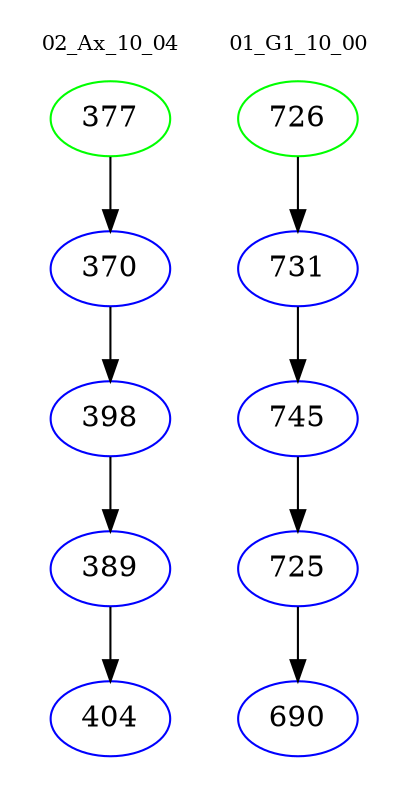 digraph{
subgraph cluster_0 {
color = white
label = "02_Ax_10_04";
fontsize=10;
T0_377 [label="377", color="green"]
T0_377 -> T0_370 [color="black"]
T0_370 [label="370", color="blue"]
T0_370 -> T0_398 [color="black"]
T0_398 [label="398", color="blue"]
T0_398 -> T0_389 [color="black"]
T0_389 [label="389", color="blue"]
T0_389 -> T0_404 [color="black"]
T0_404 [label="404", color="blue"]
}
subgraph cluster_1 {
color = white
label = "01_G1_10_00";
fontsize=10;
T1_726 [label="726", color="green"]
T1_726 -> T1_731 [color="black"]
T1_731 [label="731", color="blue"]
T1_731 -> T1_745 [color="black"]
T1_745 [label="745", color="blue"]
T1_745 -> T1_725 [color="black"]
T1_725 [label="725", color="blue"]
T1_725 -> T1_690 [color="black"]
T1_690 [label="690", color="blue"]
}
}

